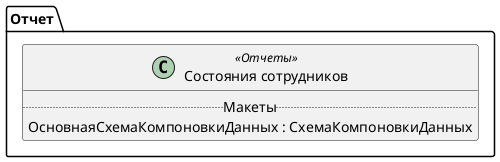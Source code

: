 ﻿@startuml СостоянияСотрудников
'!include templates.wsd
'..\include templates.wsd
class Отчет.СостоянияСотрудников as "Состояния сотрудников" <<Отчеты>>
{
..Макеты..
ОсновнаяСхемаКомпоновкиДанных : СхемаКомпоновкиДанных
}
@enduml
